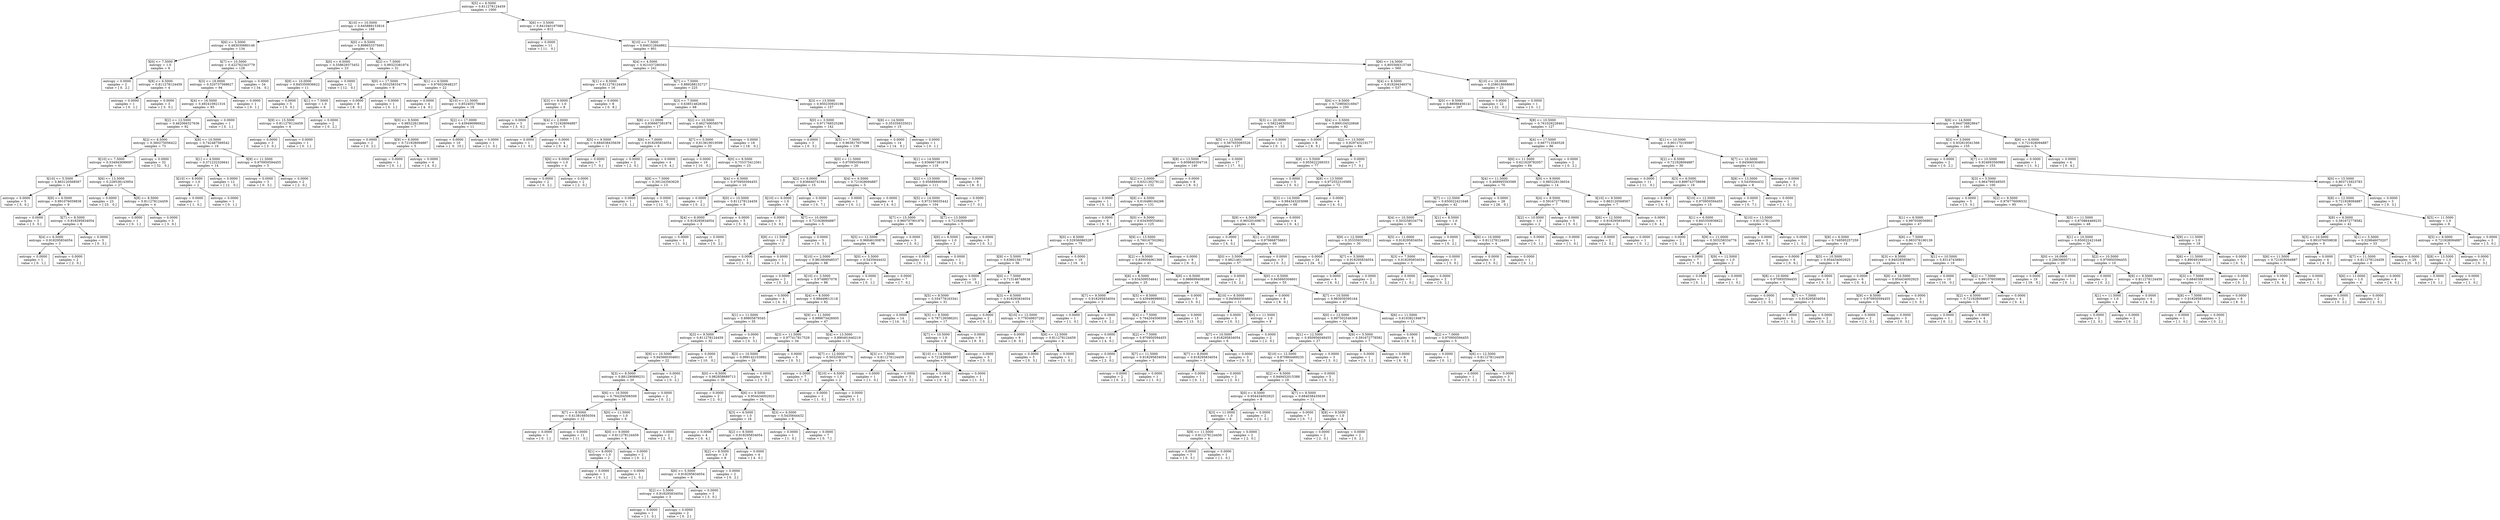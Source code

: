 digraph Tree {
0 [label="X[5] <= 6.5000\nentropy = 0.811278124459\nsamples = 1000", shape="box"] ;
1 [label="X[10] <= 10.5000\nentropy = 0.645889153816\nsamples = 188", shape="box"] ;
0 -> 1 ;
2 [label="X[6] <= 5.5000\nentropy = 0.483030680146\nsamples = 134", shape="box"] ;
1 -> 2 ;
3 [label="X[0] <= 7.5000\nentropy = 1.0\nsamples = 6", shape="box"] ;
2 -> 3 ;
4 [label="entropy = 0.0000\nsamples = 2\nvalue = [ 0.  2.]", shape="box"] ;
3 -> 4 ;
5 [label="X[8] <= 6.5000\nentropy = 0.811278124459\nsamples = 4", shape="box"] ;
3 -> 5 ;
6 [label="entropy = 0.0000\nsamples = 1\nvalue = [ 0.  1.]", shape="box"] ;
5 -> 6 ;
7 [label="entropy = 0.0000\nsamples = 3\nvalue = [ 3.  0.]", shape="box"] ;
5 -> 7 ;
8 [label="X[7] <= 10.5000\nentropy = 0.422762343779\nsamples = 128", shape="box"] ;
2 -> 8 ;
9 [label="X[3] <= 18.0000\nentropy = 0.520737568627\nsamples = 94", shape="box"] ;
8 -> 9 ;
10 [label="X[4] <= 16.5000\nentropy = 0.492410921316\nsamples = 93", shape="box"] ;
9 -> 10 ;
11 [label="X[2] <= 12.5000\nentropy = 0.462066327636\nsamples = 92", shape="box"] ;
10 -> 11 ;
12 [label="X[2] <= 8.5000\nentropy = 0.360275056422\nsamples = 73", shape="box"] ;
11 -> 12 ;
13 [label="X[10] <= 7.5000\nentropy = 0.534943699097\nsamples = 41", shape="box"] ;
12 -> 13 ;
14 [label="X[10] <= 5.5000\nentropy = 0.863120568567\nsamples = 14", shape="box"] ;
13 -> 14 ;
15 [label="entropy = 0.0000\nsamples = 5\nvalue = [ 5.  0.]", shape="box"] ;
14 -> 15 ;
16 [label="X[9] <= 6.5000\nentropy = 0.991076059838\nsamples = 9", shape="box"] ;
14 -> 16 ;
17 [label="entropy = 0.0000\nsamples = 3\nvalue = [ 3.  0.]", shape="box"] ;
16 -> 17 ;
18 [label="X[7] <= 8.5000\nentropy = 0.918295834054\nsamples = 6", shape="box"] ;
16 -> 18 ;
19 [label="X[4] <= 6.5000\nentropy = 0.918295834054\nsamples = 3", shape="box"] ;
18 -> 19 ;
20 [label="entropy = 0.0000\nsamples = 1\nvalue = [ 0.  1.]", shape="box"] ;
19 -> 20 ;
21 [label="entropy = 0.0000\nsamples = 2\nvalue = [ 2.  0.]", shape="box"] ;
19 -> 21 ;
22 [label="entropy = 0.0000\nsamples = 3\nvalue = [ 0.  3.]", shape="box"] ;
18 -> 22 ;
23 [label="X[6] <= 13.5000\nentropy = 0.228538143954\nsamples = 27", shape="box"] ;
13 -> 23 ;
24 [label="entropy = 0.0000\nsamples = 23\nvalue = [ 23.   0.]", shape="box"] ;
23 -> 24 ;
25 [label="X[8] <= 8.5000\nentropy = 0.811278124459\nsamples = 4", shape="box"] ;
23 -> 25 ;
26 [label="entropy = 0.0000\nsamples = 1\nvalue = [ 0.  1.]", shape="box"] ;
25 -> 26 ;
27 [label="entropy = 0.0000\nsamples = 3\nvalue = [ 3.  0.]", shape="box"] ;
25 -> 27 ;
28 [label="entropy = 0.0000\nsamples = 32\nvalue = [ 32.   0.]", shape="box"] ;
12 -> 28 ;
29 [label="X[8] <= 10.5000\nentropy = 0.742487569542\nsamples = 19", shape="box"] ;
11 -> 29 ;
30 [label="X[1] <= 4.5000\nentropy = 0.371232326641\nsamples = 14", shape="box"] ;
29 -> 30 ;
31 [label="X[10] <= 8.0000\nentropy = 1.0\nsamples = 2", shape="box"] ;
30 -> 31 ;
32 [label="entropy = 0.0000\nsamples = 1\nvalue = [ 1.  0.]", shape="box"] ;
31 -> 32 ;
33 [label="entropy = 0.0000\nsamples = 1\nvalue = [ 0.  1.]", shape="box"] ;
31 -> 33 ;
34 [label="entropy = 0.0000\nsamples = 12\nvalue = [ 12.   0.]", shape="box"] ;
30 -> 34 ;
35 [label="X[9] <= 11.5000\nentropy = 0.970950594455\nsamples = 5", shape="box"] ;
29 -> 35 ;
36 [label="entropy = 0.0000\nsamples = 3\nvalue = [ 0.  3.]", shape="box"] ;
35 -> 36 ;
37 [label="entropy = 0.0000\nsamples = 2\nvalue = [ 2.  0.]", shape="box"] ;
35 -> 37 ;
38 [label="entropy = 0.0000\nsamples = 1\nvalue = [ 0.  1.]", shape="box"] ;
10 -> 38 ;
39 [label="entropy = 0.0000\nsamples = 1\nvalue = [ 0.  1.]", shape="box"] ;
9 -> 39 ;
40 [label="entropy = 0.0000\nsamples = 34\nvalue = [ 34.   0.]", shape="box"] ;
8 -> 40 ;
41 [label="X[0] <= 8.5000\nentropy = 0.898653375691\nsamples = 54", shape="box"] ;
1 -> 41 ;
42 [label="X[0] <= 6.5000\nentropy = 0.558629373452\nsamples = 23", shape="box"] ;
41 -> 42 ;
43 [label="X[9] <= 10.0000\nentropy = 0.845350936622\nsamples = 11", shape="box"] ;
42 -> 43 ;
44 [label="entropy = 0.0000\nsamples = 5\nvalue = [ 5.  0.]", shape="box"] ;
43 -> 44 ;
45 [label="X[1] <= 7.5000\nentropy = 1.0\nsamples = 6", shape="box"] ;
43 -> 45 ;
46 [label="X[9] <= 15.5000\nentropy = 0.811278124459\nsamples = 4", shape="box"] ;
45 -> 46 ;
47 [label="entropy = 0.0000\nsamples = 3\nvalue = [ 3.  0.]", shape="box"] ;
46 -> 47 ;
48 [label="entropy = 0.0000\nsamples = 1\nvalue = [ 0.  1.]", shape="box"] ;
46 -> 48 ;
49 [label="entropy = 0.0000\nsamples = 2\nvalue = [ 0.  2.]", shape="box"] ;
45 -> 49 ;
50 [label="entropy = 0.0000\nsamples = 12\nvalue = [ 12.   0.]", shape="box"] ;
42 -> 50 ;
51 [label="X[2] <= 7.5000\nentropy = 0.99323381974\nsamples = 31", shape="box"] ;
41 -> 51 ;
52 [label="X[0] <= 17.5000\nentropy = 0.503258334776\nsamples = 9", shape="box"] ;
51 -> 52 ;
53 [label="entropy = 0.0000\nsamples = 8\nvalue = [ 8.  0.]", shape="box"] ;
52 -> 53 ;
54 [label="entropy = 0.0000\nsamples = 1\nvalue = [ 0.  1.]", shape="box"] ;
52 -> 54 ;
55 [label="X[1] <= 6.5000\nentropy = 0.976020648237\nsamples = 22", shape="box"] ;
51 -> 55 ;
56 [label="entropy = 0.0000\nsamples = 4\nvalue = [ 4.  0.]", shape="box"] ;
55 -> 56 ;
57 [label="X[10] <= 11.5000\nentropy = 0.852405178649\nsamples = 18", shape="box"] ;
55 -> 57 ;
58 [label="X[0] <= 9.5000\nentropy = 0.985228136034\nsamples = 7", shape="box"] ;
57 -> 58 ;
59 [label="entropy = 0.0000\nsamples = 2\nvalue = [ 0.  2.]", shape="box"] ;
58 -> 59 ;
60 [label="X[9] <= 6.0000\nentropy = 0.721928094887\nsamples = 5", shape="box"] ;
58 -> 60 ;
61 [label="entropy = 0.0000\nsamples = 1\nvalue = [ 0.  1.]", shape="box"] ;
60 -> 61 ;
62 [label="entropy = 0.0000\nsamples = 4\nvalue = [ 4.  0.]", shape="box"] ;
60 -> 62 ;
63 [label="X[2] <= 17.0000\nentropy = 0.439496986922\nsamples = 11", shape="box"] ;
57 -> 63 ;
64 [label="entropy = 0.0000\nsamples = 10\nvalue = [  0.  10.]", shape="box"] ;
63 -> 64 ;
65 [label="entropy = 0.0000\nsamples = 1\nvalue = [ 1.  0.]", shape="box"] ;
63 -> 65 ;
66 [label="X[6] <= 3.5000\nentropy = 0.841040197089\nsamples = 812", shape="box"] ;
0 -> 66 ;
67 [label="entropy = 0.0000\nsamples = 11\nvalue = [ 11.   0.]", shape="box"] ;
66 -> 67 ;
68 [label="X[10] <= 7.5000\nentropy = 0.846312844862\nsamples = 801", shape="box"] ;
66 -> 68 ;
69 [label="X[4] <= 4.5000\nentropy = 0.921037280563\nsamples = 241", shape="box"] ;
68 -> 69 ;
70 [label="X[1] <= 8.5000\nentropy = 0.811278124459\nsamples = 16", shape="box"] ;
69 -> 70 ;
71 [label="X[3] <= 9.0000\nentropy = 1.0\nsamples = 8", shape="box"] ;
70 -> 71 ;
72 [label="entropy = 0.0000\nsamples = 3\nvalue = [ 3.  0.]", shape="box"] ;
71 -> 72 ;
73 [label="X[4] <= 2.0000\nentropy = 0.721928094887\nsamples = 5", shape="box"] ;
71 -> 73 ;
74 [label="entropy = 0.0000\nsamples = 1\nvalue = [ 1.  0.]", shape="box"] ;
73 -> 74 ;
75 [label="entropy = 0.0000\nsamples = 4\nvalue = [ 0.  4.]", shape="box"] ;
73 -> 75 ;
76 [label="entropy = 0.0000\nsamples = 8\nvalue = [ 0.  8.]", shape="box"] ;
70 -> 76 ;
77 [label="X[7] <= 7.5000\nentropy = 0.889288152727\nsamples = 225", shape="box"] ;
69 -> 77 ;
78 [label="X[3] <= 7.5000\nentropy = 0.638514626362\nsamples = 68", shape="box"] ;
77 -> 78 ;
79 [label="X[8] <= 11.0000\nentropy = 0.936667381878\nsamples = 17", shape="box"] ;
78 -> 79 ;
80 [label="X[5] <= 9.5000\nentropy = 0.684038435639\nsamples = 11", shape="box"] ;
79 -> 80 ;
81 [label="X[6] <= 9.0000\nentropy = 1.0\nsamples = 4", shape="box"] ;
80 -> 81 ;
82 [label="entropy = 0.0000\nsamples = 2\nvalue = [ 0.  2.]", shape="box"] ;
81 -> 82 ;
83 [label="entropy = 0.0000\nsamples = 2\nvalue = [ 2.  0.]", shape="box"] ;
81 -> 83 ;
84 [label="entropy = 0.0000\nsamples = 7\nvalue = [ 7.  0.]", shape="box"] ;
80 -> 84 ;
85 [label="X[6] <= 7.0000\nentropy = 0.918295834054\nsamples = 6", shape="box"] ;
79 -> 85 ;
86 [label="entropy = 0.0000\nsamples = 2\nvalue = [ 2.  0.]", shape="box"] ;
85 -> 86 ;
87 [label="entropy = 0.0000\nsamples = 4\nvalue = [ 0.  4.]", shape="box"] ;
85 -> 87 ;
88 [label="X[2] <= 10.5000\nentropy = 0.462749058578\nsamples = 51", shape="box"] ;
78 -> 88 ;
89 [label="X[7] <= 5.5000\nentropy = 0.613619019599\nsamples = 33", shape="box"] ;
88 -> 89 ;
90 [label="entropy = 0.0000\nsamples = 10\nvalue = [ 10.   0.]", shape="box"] ;
89 -> 90 ;
91 [label="X[0] <= 8.5000\nentropy = 0.755375412561\nsamples = 23", shape="box"] ;
89 -> 91 ;
92 [label="X[8] <= 7.5000\nentropy = 0.391243563629\nsamples = 13", shape="box"] ;
91 -> 92 ;
93 [label="entropy = 0.0000\nsamples = 1\nvalue = [ 0.  1.]", shape="box"] ;
92 -> 93 ;
94 [label="entropy = 0.0000\nsamples = 12\nvalue = [ 12.   0.]", shape="box"] ;
92 -> 94 ;
95 [label="X[4] <= 6.5000\nentropy = 0.970950594455\nsamples = 10", shape="box"] ;
91 -> 95 ;
96 [label="entropy = 0.0000\nsamples = 2\nvalue = [ 0.  2.]", shape="box"] ;
95 -> 96 ;
97 [label="X[0] <= 10.5000\nentropy = 0.811278124459\nsamples = 8", shape="box"] ;
95 -> 97 ;
98 [label="X[4] <= 8.0000\nentropy = 0.918295834054\nsamples = 3", shape="box"] ;
97 -> 98 ;
99 [label="entropy = 0.0000\nsamples = 1\nvalue = [ 1.  0.]", shape="box"] ;
98 -> 99 ;
100 [label="entropy = 0.0000\nsamples = 2\nvalue = [ 0.  2.]", shape="box"] ;
98 -> 100 ;
101 [label="entropy = 0.0000\nsamples = 5\nvalue = [ 5.  0.]", shape="box"] ;
97 -> 101 ;
102 [label="entropy = 0.0000\nsamples = 18\nvalue = [ 18.   0.]", shape="box"] ;
88 -> 102 ;
103 [label="X[3] <= 13.5000\nentropy = 0.950230920196\nsamples = 157", shape="box"] ;
77 -> 103 ;
104 [label="X[0] <= 3.5000\nentropy = 0.971768525286\nsamples = 142", shape="box"] ;
103 -> 104 ;
105 [label="entropy = 0.0000\nsamples = 3\nvalue = [ 0.  3.]", shape="box"] ;
104 -> 105 ;
106 [label="X[5] <= 7.5000\nentropy = 0.963817657698\nsamples = 139", shape="box"] ;
104 -> 106 ;
107 [label="X[0] <= 11.5000\nentropy = 0.970950594455\nsamples = 20", shape="box"] ;
106 -> 107 ;
108 [label="X[2] <= 9.0000\nentropy = 0.836640741941\nsamples = 15", shape="box"] ;
107 -> 108 ;
109 [label="X[10] <= 6.0000\nentropy = 1.0\nsamples = 8", shape="box"] ;
108 -> 109 ;
110 [label="entropy = 0.0000\nsamples = 3\nvalue = [ 3.  0.]", shape="box"] ;
109 -> 110 ;
111 [label="X[7] <= 10.0000\nentropy = 0.721928094887\nsamples = 5", shape="box"] ;
109 -> 111 ;
112 [label="X[8] <= 11.5000\nentropy = 1.0\nsamples = 2", shape="box"] ;
111 -> 112 ;
113 [label="entropy = 0.0000\nsamples = 1\nvalue = [ 1.  0.]", shape="box"] ;
112 -> 113 ;
114 [label="entropy = 0.0000\nsamples = 1\nvalue = [ 0.  1.]", shape="box"] ;
112 -> 114 ;
115 [label="entropy = 0.0000\nsamples = 3\nvalue = [ 0.  3.]", shape="box"] ;
111 -> 115 ;
116 [label="entropy = 0.0000\nsamples = 7\nvalue = [ 0.  7.]", shape="box"] ;
108 -> 116 ;
117 [label="X[4] <= 6.5000\nentropy = 0.721928094887\nsamples = 5", shape="box"] ;
107 -> 117 ;
118 [label="entropy = 0.0000\nsamples = 1\nvalue = [ 0.  1.]", shape="box"] ;
117 -> 118 ;
119 [label="entropy = 0.0000\nsamples = 4\nvalue = [ 4.  0.]", shape="box"] ;
117 -> 119 ;
120 [label="X[1] <= 14.5000\nentropy = 0.936667381878\nsamples = 119", shape="box"] ;
106 -> 120 ;
121 [label="X[2] <= 13.5000\nentropy = 0.95688866568\nsamples = 111", shape="box"] ;
120 -> 121 ;
122 [label="X[5] <= 14.5000\nentropy = 0.973156035442\nsamples = 104", shape="box"] ;
121 -> 122 ;
123 [label="X[7] <= 15.5000\nentropy = 0.960707901876\nsamples = 99", shape="box"] ;
122 -> 123 ;
124 [label="X[5] <= 12.5000\nentropy = 0.96846100876\nsamples = 96", shape="box"] ;
123 -> 124 ;
125 [label="X[10] <= 2.5000\nentropy = 0.981664948537\nsamples = 88", shape="box"] ;
124 -> 125 ;
126 [label="entropy = 0.0000\nsamples = 2\nvalue = [ 0.  2.]", shape="box"] ;
125 -> 126 ;
127 [label="X[10] <= 3.5000\nentropy = 0.9748857078\nsamples = 86", shape="box"] ;
125 -> 127 ;
128 [label="entropy = 0.0000\nsamples = 4\nvalue = [ 4.  0.]", shape="box"] ;
127 -> 128 ;
129 [label="X[4] <= 8.5000\nentropy = 0.98449613118\nsamples = 82", shape="box"] ;
127 -> 129 ;
130 [label="X[1] <= 11.5000\nentropy = 0.89805879345\nsamples = 35", shape="box"] ;
129 -> 130 ;
131 [label="X[3] <= 9.5000\nentropy = 0.811278124459\nsamples = 32", shape="box"] ;
130 -> 131 ;
132 [label="X[9] <= 10.5000\nentropy = 0.945660304601\nsamples = 22", shape="box"] ;
131 -> 132 ;
133 [label="X[3] <= 8.5000\nentropy = 0.881290899231\nsamples = 20", shape="box"] ;
132 -> 133 ;
134 [label="X[6] <= 10.5000\nentropy = 0.764204506509\nsamples = 18", shape="box"] ;
133 -> 134 ;
135 [label="X[7] <= 8.5000\nentropy = 0.413816850304\nsamples = 12", shape="box"] ;
134 -> 135 ;
136 [label="entropy = 0.0000\nsamples = 1\nvalue = [ 0.  1.]", shape="box"] ;
135 -> 136 ;
137 [label="entropy = 0.0000\nsamples = 11\nvalue = [ 11.   0.]", shape="box"] ;
135 -> 137 ;
138 [label="X[0] <= 11.5000\nentropy = 1.0\nsamples = 6", shape="box"] ;
134 -> 138 ;
139 [label="X[0] <= 9.0000\nentropy = 0.811278124459\nsamples = 4", shape="box"] ;
138 -> 139 ;
140 [label="X[1] <= 8.0000\nentropy = 1.0\nsamples = 2", shape="box"] ;
139 -> 140 ;
141 [label="entropy = 0.0000\nsamples = 1\nvalue = [ 0.  1.]", shape="box"] ;
140 -> 141 ;
142 [label="entropy = 0.0000\nsamples = 1\nvalue = [ 1.  0.]", shape="box"] ;
140 -> 142 ;
143 [label="entropy = 0.0000\nsamples = 2\nvalue = [ 0.  2.]", shape="box"] ;
139 -> 143 ;
144 [label="entropy = 0.0000\nsamples = 2\nvalue = [ 2.  0.]", shape="box"] ;
138 -> 144 ;
145 [label="entropy = 0.0000\nsamples = 2\nvalue = [ 0.  2.]", shape="box"] ;
133 -> 145 ;
146 [label="entropy = 0.0000\nsamples = 2\nvalue = [ 0.  2.]", shape="box"] ;
132 -> 146 ;
147 [label="entropy = 0.0000\nsamples = 10\nvalue = [ 10.   0.]", shape="box"] ;
131 -> 147 ;
148 [label="entropy = 0.0000\nsamples = 3\nvalue = [ 0.  3.]", shape="box"] ;
130 -> 148 ;
149 [label="X[9] <= 11.5000\nentropy = 0.999673426005\nsamples = 47", shape="box"] ;
129 -> 149 ;
150 [label="X[3] <= 11.5000\nentropy = 0.977417817528\nsamples = 34", shape="box"] ;
149 -> 150 ;
151 [label="X[3] <= 10.5000\nentropy = 0.999142103992\nsamples = 29", shape="box"] ;
150 -> 151 ;
152 [label="X[0] <= 6.5000\nentropy = 0.982858689713\nsamples = 26", shape="box"] ;
151 -> 152 ;
153 [label="entropy = 0.0000\nsamples = 2\nvalue = [ 2.  0.]", shape="box"] ;
152 -> 153 ;
154 [label="X[6] <= 9.5000\nentropy = 0.954434002925\nsamples = 24", shape="box"] ;
152 -> 154 ;
155 [label="X[3] <= 6.5000\nentropy = 1.0\nsamples = 16", shape="box"] ;
154 -> 155 ;
156 [label="entropy = 0.0000\nsamples = 4\nvalue = [ 0.  4.]", shape="box"] ;
155 -> 156 ;
157 [label="X[2] <= 9.5000\nentropy = 0.918295834054\nsamples = 12", shape="box"] ;
155 -> 157 ;
158 [label="X[2] <= 8.5000\nentropy = 1.0\nsamples = 8", shape="box"] ;
157 -> 158 ;
159 [label="X[6] <= 5.5000\nentropy = 0.918295834054\nsamples = 6", shape="box"] ;
158 -> 159 ;
160 [label="X[2] <= 5.5000\nentropy = 0.918295834054\nsamples = 3", shape="box"] ;
159 -> 160 ;
161 [label="entropy = 0.0000\nsamples = 1\nvalue = [ 1.  0.]", shape="box"] ;
160 -> 161 ;
162 [label="entropy = 0.0000\nsamples = 2\nvalue = [ 0.  2.]", shape="box"] ;
160 -> 162 ;
163 [label="entropy = 0.0000\nsamples = 3\nvalue = [ 3.  0.]", shape="box"] ;
159 -> 163 ;
164 [label="entropy = 0.0000\nsamples = 2\nvalue = [ 0.  2.]", shape="box"] ;
158 -> 164 ;
165 [label="entropy = 0.0000\nsamples = 4\nvalue = [ 4.  0.]", shape="box"] ;
157 -> 165 ;
166 [label="X[3] <= 6.5000\nentropy = 0.5435644432\nsamples = 8", shape="box"] ;
154 -> 166 ;
167 [label="entropy = 0.0000\nsamples = 1\nvalue = [ 1.  0.]", shape="box"] ;
166 -> 167 ;
168 [label="entropy = 0.0000\nsamples = 7\nvalue = [ 0.  7.]", shape="box"] ;
166 -> 168 ;
169 [label="entropy = 0.0000\nsamples = 3\nvalue = [ 3.  0.]", shape="box"] ;
151 -> 169 ;
170 [label="entropy = 0.0000\nsamples = 5\nvalue = [ 0.  5.]", shape="box"] ;
150 -> 170 ;
171 [label="X[4] <= 13.5000\nentropy = 0.890491640219\nsamples = 13", shape="box"] ;
149 -> 171 ;
172 [label="X[7] <= 12.0000\nentropy = 0.503258334776\nsamples = 9", shape="box"] ;
171 -> 172 ;
173 [label="entropy = 0.0000\nsamples = 7\nvalue = [ 7.  0.]", shape="box"] ;
172 -> 173 ;
174 [label="X[10] <= 6.5000\nentropy = 1.0\nsamples = 2", shape="box"] ;
172 -> 174 ;
175 [label="entropy = 0.0000\nsamples = 1\nvalue = [ 1.  0.]", shape="box"] ;
174 -> 175 ;
176 [label="entropy = 0.0000\nsamples = 1\nvalue = [ 0.  1.]", shape="box"] ;
174 -> 176 ;
177 [label="X[3] <= 7.5000\nentropy = 0.811278124459\nsamples = 4", shape="box"] ;
171 -> 177 ;
178 [label="entropy = 0.0000\nsamples = 1\nvalue = [ 1.  0.]", shape="box"] ;
177 -> 178 ;
179 [label="entropy = 0.0000\nsamples = 3\nvalue = [ 0.  3.]", shape="box"] ;
177 -> 179 ;
180 [label="X[0] <= 5.5000\nentropy = 0.5435644432\nsamples = 8", shape="box"] ;
124 -> 180 ;
181 [label="entropy = 0.0000\nsamples = 1\nvalue = [ 0.  1.]", shape="box"] ;
180 -> 181 ;
182 [label="entropy = 0.0000\nsamples = 7\nvalue = [ 7.  0.]", shape="box"] ;
180 -> 182 ;
183 [label="entropy = 0.0000\nsamples = 3\nvalue = [ 3.  0.]", shape="box"] ;
123 -> 183 ;
184 [label="X[7] <= 13.5000\nentropy = 0.721928094887\nsamples = 5", shape="box"] ;
122 -> 184 ;
185 [label="X[6] <= 6.5000\nentropy = 1.0\nsamples = 2", shape="box"] ;
184 -> 185 ;
186 [label="entropy = 0.0000\nsamples = 1\nvalue = [ 0.  1.]", shape="box"] ;
185 -> 186 ;
187 [label="entropy = 0.0000\nsamples = 1\nvalue = [ 1.  0.]", shape="box"] ;
185 -> 187 ;
188 [label="entropy = 0.0000\nsamples = 3\nvalue = [ 0.  3.]", shape="box"] ;
184 -> 188 ;
189 [label="entropy = 0.0000\nsamples = 7\nvalue = [ 7.  0.]", shape="box"] ;
121 -> 189 ;
190 [label="entropy = 0.0000\nsamples = 8\nvalue = [ 8.  0.]", shape="box"] ;
120 -> 190 ;
191 [label="X[8] <= 14.5000\nentropy = 0.353359335021\nsamples = 15", shape="box"] ;
103 -> 191 ;
192 [label="entropy = 0.0000\nsamples = 14\nvalue = [ 14.   0.]", shape="box"] ;
191 -> 192 ;
193 [label="entropy = 0.0000\nsamples = 1\nvalue = [ 0.  1.]", shape="box"] ;
191 -> 193 ;
194 [label="X[6] <= 14.5000\nentropy = 0.805568315749\nsamples = 560", shape="box"] ;
68 -> 194 ;
195 [label="X[4] <= 8.5000\nentropy = 0.819294346374\nsamples = 537", shape="box"] ;
194 -> 195 ;
196 [label="X[6] <= 9.5000\nentropy = 0.729856316947\nsamples = 250", shape="box"] ;
195 -> 196 ;
197 [label="X[3] <= 20.0000\nentropy = 0.582246305012\nsamples = 158", shape="box"] ;
196 -> 197 ;
198 [label="X[5] <= 12.5000\nentropy = 0.567655065526\nsamples = 157", shape="box"] ;
197 -> 198 ;
199 [label="X[8] <= 13.5000\nentropy = 0.609840304716\nsamples = 140", shape="box"] ;
198 -> 199 ;
200 [label="X[2] <= 2.0000\nentropy = 0.632130278122\nsamples = 132", shape="box"] ;
199 -> 200 ;
201 [label="entropy = 0.0000\nsamples = 1\nvalue = [ 0.  1.]", shape="box"] ;
200 -> 201 ;
202 [label="X[8] <= 4.5000\nentropy = 0.616486184266\nsamples = 131", shape="box"] ;
200 -> 202 ;
203 [label="entropy = 0.0000\nsamples = 6\nvalue = [ 6.  0.]", shape="box"] ;
202 -> 203 ;
204 [label="X[0] <= 9.5000\nentropy = 0.634309554641\nsamples = 125", shape="box"] ;
202 -> 204 ;
205 [label="X[0] <= 8.5000\nentropy = 0.529360865287\nsamples = 75", shape="box"] ;
204 -> 205 ;
206 [label="X[9] <= 5.5000\nentropy = 0.636015617739\nsamples = 56", shape="box"] ;
205 -> 206 ;
207 [label="entropy = 0.0000\nsamples = 10\nvalue = [ 10.   0.]", shape="box"] ;
206 -> 207 ;
208 [label="X[0] <= 7.5000\nentropy = 0.713146748638\nsamples = 46", shape="box"] ;
206 -> 208 ;
209 [label="X[5] <= 8.5000\nentropy = 0.554778163341\nsamples = 31", shape="box"] ;
208 -> 209 ;
210 [label="entropy = 0.0000\nsamples = 14\nvalue = [ 14.   0.]", shape="box"] ;
209 -> 210 ;
211 [label="X[5] <= 9.5000\nentropy = 0.787126586201\nsamples = 17", shape="box"] ;
209 -> 211 ;
212 [label="X[7] <= 10.5000\nentropy = 1.0\nsamples = 8", shape="box"] ;
211 -> 212 ;
213 [label="X[10] <= 14.5000\nentropy = 0.721928094887\nsamples = 5", shape="box"] ;
212 -> 213 ;
214 [label="entropy = 0.0000\nsamples = 4\nvalue = [ 0.  4.]", shape="box"] ;
213 -> 214 ;
215 [label="entropy = 0.0000\nsamples = 1\nvalue = [ 1.  0.]", shape="box"] ;
213 -> 215 ;
216 [label="entropy = 0.0000\nsamples = 3\nvalue = [ 3.  0.]", shape="box"] ;
212 -> 216 ;
217 [label="entropy = 0.0000\nsamples = 9\nvalue = [ 9.  0.]", shape="box"] ;
211 -> 217 ;
218 [label="X[3] <= 6.5000\nentropy = 0.918295834054\nsamples = 15", shape="box"] ;
208 -> 218 ;
219 [label="entropy = 0.0000\nsamples = 2\nvalue = [ 0.  2.]", shape="box"] ;
218 -> 219 ;
220 [label="X[10] <= 12.5000\nentropy = 0.779349837292\nsamples = 13", shape="box"] ;
218 -> 220 ;
221 [label="entropy = 0.0000\nsamples = 9\nvalue = [ 9.  0.]", shape="box"] ;
220 -> 221 ;
222 [label="X[8] <= 12.5000\nentropy = 0.811278124459\nsamples = 4", shape="box"] ;
220 -> 222 ;
223 [label="entropy = 0.0000\nsamples = 3\nvalue = [ 0.  3.]", shape="box"] ;
222 -> 223 ;
224 [label="entropy = 0.0000\nsamples = 1\nvalue = [ 1.  0.]", shape="box"] ;
222 -> 224 ;
225 [label="entropy = 0.0000\nsamples = 19\nvalue = [ 19.   0.]", shape="box"] ;
205 -> 225 ;
226 [label="X[9] <= 13.5000\nentropy = 0.760167502962\nsamples = 50", shape="box"] ;
204 -> 226 ;
227 [label="X[2] <= 9.5000\nentropy = 0.839004061368\nsamples = 41", shape="box"] ;
226 -> 227 ;
228 [label="X[8] <= 6.5000\nentropy = 0.634309554641\nsamples = 25", shape="box"] ;
227 -> 228 ;
229 [label="X[7] <= 9.5000\nentropy = 0.918295834054\nsamples = 3", shape="box"] ;
228 -> 229 ;
230 [label="entropy = 0.0000\nsamples = 1\nvalue = [ 1.  0.]", shape="box"] ;
229 -> 230 ;
231 [label="entropy = 0.0000\nsamples = 2\nvalue = [ 0.  2.]", shape="box"] ;
229 -> 231 ;
232 [label="X[5] <= 8.5000\nentropy = 0.439496986922\nsamples = 22", shape="box"] ;
228 -> 232 ;
233 [label="X[4] <= 7.5000\nentropy = 0.764204506509\nsamples = 9", shape="box"] ;
232 -> 233 ;
234 [label="entropy = 0.0000\nsamples = 4\nvalue = [ 4.  0.]", shape="box"] ;
233 -> 234 ;
235 [label="X[2] <= 7.5000\nentropy = 0.970950594455\nsamples = 5", shape="box"] ;
233 -> 235 ;
236 [label="entropy = 0.0000\nsamples = 2\nvalue = [ 2.  0.]", shape="box"] ;
235 -> 236 ;
237 [label="X[7] <= 11.5000\nentropy = 0.918295834054\nsamples = 3", shape="box"] ;
235 -> 237 ;
238 [label="entropy = 0.0000\nsamples = 2\nvalue = [ 0.  2.]", shape="box"] ;
237 -> 238 ;
239 [label="entropy = 0.0000\nsamples = 1\nvalue = [ 1.  0.]", shape="box"] ;
237 -> 239 ;
240 [label="entropy = 0.0000\nsamples = 13\nvalue = [ 13.   0.]", shape="box"] ;
232 -> 240 ;
241 [label="X[8] <= 6.5000\nentropy = 0.988699408288\nsamples = 16", shape="box"] ;
227 -> 241 ;
242 [label="entropy = 0.0000\nsamples = 5\nvalue = [ 5.  0.]", shape="box"] ;
241 -> 242 ;
243 [label="X[10] <= 8.5000\nentropy = 0.945660304601\nsamples = 11", shape="box"] ;
241 -> 243 ;
244 [label="entropy = 0.0000\nsamples = 3\nvalue = [ 0.  3.]", shape="box"] ;
243 -> 244 ;
245 [label="X[0] <= 11.5000\nentropy = 1.0\nsamples = 8", shape="box"] ;
243 -> 245 ;
246 [label="X[7] <= 10.5000\nentropy = 0.918295834054\nsamples = 6", shape="box"] ;
245 -> 246 ;
247 [label="X[7] <= 8.0000\nentropy = 0.918295834054\nsamples = 3", shape="box"] ;
246 -> 247 ;
248 [label="entropy = 0.0000\nsamples = 1\nvalue = [ 0.  1.]", shape="box"] ;
247 -> 248 ;
249 [label="entropy = 0.0000\nsamples = 2\nvalue = [ 2.  0.]", shape="box"] ;
247 -> 249 ;
250 [label="entropy = 0.0000\nsamples = 3\nvalue = [ 0.  3.]", shape="box"] ;
246 -> 250 ;
251 [label="entropy = 0.0000\nsamples = 2\nvalue = [ 2.  0.]", shape="box"] ;
245 -> 251 ;
252 [label="entropy = 0.0000\nsamples = 9\nvalue = [ 9.  0.]", shape="box"] ;
226 -> 252 ;
253 [label="entropy = 0.0000\nsamples = 8\nvalue = [ 8.  0.]", shape="box"] ;
199 -> 253 ;
254 [label="entropy = 0.0000\nsamples = 17\nvalue = [ 17.   0.]", shape="box"] ;
198 -> 254 ;
255 [label="entropy = 0.0000\nsamples = 1\nvalue = [ 0.  1.]", shape="box"] ;
197 -> 255 ;
256 [label="X[4] <= 3.5000\nentropy = 0.899104520848\nsamples = 92", shape="box"] ;
196 -> 256 ;
257 [label="entropy = 0.0000\nsamples = 8\nvalue = [ 8.  0.]", shape="box"] ;
256 -> 257 ;
258 [label="X[2] <= 13.5000\nentropy = 0.929743219177\nsamples = 84", shape="box"] ;
256 -> 258 ;
259 [label="X[8] <= 5.5000\nentropy = 0.955622269353\nsamples = 77", shape="box"] ;
258 -> 259 ;
260 [label="entropy = 0.0000\nsamples = 5\nvalue = [ 5.  0.]", shape="box"] ;
259 -> 260 ;
261 [label="X[8] <= 13.5000\nentropy = 0.972552316569\nsamples = 72", shape="box"] ;
259 -> 261 ;
262 [label="X[3] <= 14.5000\nentropy = 0.984343203098\nsamples = 68", shape="box"] ;
261 -> 262 ;
263 [label="X[9] <= 4.5000\nentropy = 0.96520169875\nsamples = 64", shape="box"] ;
262 -> 263 ;
264 [label="entropy = 0.0000\nsamples = 4\nvalue = [ 4.  0.]", shape="box"] ;
263 -> 264 ;
265 [label="X[1] <= 15.0000\nentropy = 0.979868756651\nsamples = 60", shape="box"] ;
263 -> 265 ;
266 [label="X[0] <= 3.5000\nentropy = 0.962146133409\nsamples = 57", shape="box"] ;
265 -> 266 ;
267 [label="entropy = 0.0000\nsamples = 2\nvalue = [ 0.  2.]", shape="box"] ;
266 -> 267 ;
268 [label="X[0] <= 6.5000\nentropy = 0.945660304601\nsamples = 55", shape="box"] ;
266 -> 268 ;
269 [label="entropy = 0.0000\nsamples = 8\nvalue = [ 8.  0.]", shape="box"] ;
268 -> 269 ;
270 [label="X[7] <= 10.5000\nentropy = 0.983939395164\nsamples = 47", shape="box"] ;
268 -> 270 ;
271 [label="X[0] <= 12.5000\nentropy = 0.997502546369\nsamples = 34", shape="box"] ;
270 -> 271 ;
272 [label="X[1] <= 12.5000\nentropy = 0.950956048455\nsamples = 27", shape="box"] ;
271 -> 272 ;
273 [label="X[10] <= 12.5000\nentropy = 0.870864469235\nsamples = 24", shape="box"] ;
272 -> 273 ;
274 [label="X[2] <= 9.5000\nentropy = 0.949452015388\nsamples = 19", shape="box"] ;
273 -> 274 ;
275 [label="X[0] <= 8.5000\nentropy = 0.954434002925\nsamples = 8", shape="box"] ;
274 -> 275 ;
276 [label="X[3] <= 11.0000\nentropy = 1.0\nsamples = 6", shape="box"] ;
275 -> 276 ;
277 [label="X[9] <= 11.5000\nentropy = 0.811278124459\nsamples = 4", shape="box"] ;
276 -> 277 ;
278 [label="entropy = 0.0000\nsamples = 3\nvalue = [ 0.  3.]", shape="box"] ;
277 -> 278 ;
279 [label="entropy = 0.0000\nsamples = 1\nvalue = [ 1.  0.]", shape="box"] ;
277 -> 279 ;
280 [label="entropy = 0.0000\nsamples = 2\nvalue = [ 2.  0.]", shape="box"] ;
276 -> 280 ;
281 [label="entropy = 0.0000\nsamples = 2\nvalue = [ 2.  0.]", shape="box"] ;
275 -> 281 ;
282 [label="X[7] <= 9.5000\nentropy = 0.684038435639\nsamples = 11", shape="box"] ;
274 -> 282 ;
283 [label="entropy = 0.0000\nsamples = 7\nvalue = [ 0.  7.]", shape="box"] ;
282 -> 283 ;
284 [label="X[8] <= 9.5000\nentropy = 1.0\nsamples = 4", shape="box"] ;
282 -> 284 ;
285 [label="entropy = 0.0000\nsamples = 2\nvalue = [ 2.  0.]", shape="box"] ;
284 -> 285 ;
286 [label="entropy = 0.0000\nsamples = 2\nvalue = [ 0.  2.]", shape="box"] ;
284 -> 286 ;
287 [label="entropy = 0.0000\nsamples = 5\nvalue = [ 0.  5.]", shape="box"] ;
273 -> 287 ;
288 [label="entropy = 0.0000\nsamples = 3\nvalue = [ 3.  0.]", shape="box"] ;
272 -> 288 ;
289 [label="X[9] <= 5.5000\nentropy = 0.591672778582\nsamples = 7", shape="box"] ;
271 -> 289 ;
290 [label="entropy = 0.0000\nsamples = 1\nvalue = [ 0.  1.]", shape="box"] ;
289 -> 290 ;
291 [label="entropy = 0.0000\nsamples = 6\nvalue = [ 6.  0.]", shape="box"] ;
289 -> 291 ;
292 [label="X[6] <= 11.5000\nentropy = 0.619382194679\nsamples = 13", shape="box"] ;
270 -> 292 ;
293 [label="entropy = 0.0000\nsamples = 8\nvalue = [ 8.  0.]", shape="box"] ;
292 -> 293 ;
294 [label="X[2] <= 7.0000\nentropy = 0.970950594455\nsamples = 5", shape="box"] ;
292 -> 294 ;
295 [label="entropy = 0.0000\nsamples = 1\nvalue = [ 0.  1.]", shape="box"] ;
294 -> 295 ;
296 [label="X[6] <= 12.5000\nentropy = 0.811278124459\nsamples = 4", shape="box"] ;
294 -> 296 ;
297 [label="entropy = 0.0000\nsamples = 1\nvalue = [ 0.  1.]", shape="box"] ;
296 -> 297 ;
298 [label="entropy = 0.0000\nsamples = 3\nvalue = [ 3.  0.]", shape="box"] ;
296 -> 298 ;
299 [label="entropy = 0.0000\nsamples = 3\nvalue = [ 0.  3.]", shape="box"] ;
265 -> 299 ;
300 [label="entropy = 0.0000\nsamples = 4\nvalue = [ 0.  4.]", shape="box"] ;
262 -> 300 ;
301 [label="entropy = 0.0000\nsamples = 4\nvalue = [ 4.  0.]", shape="box"] ;
261 -> 301 ;
302 [label="entropy = 0.0000\nsamples = 7\nvalue = [ 7.  0.]", shape="box"] ;
258 -> 302 ;
303 [label="X[0] <= 8.5000\nentropy = 0.88086456141\nsamples = 287", shape="box"] ;
195 -> 303 ;
304 [label="X[8] <= 10.5000\nentropy = 0.761029228461\nsamples = 127", shape="box"] ;
303 -> 304 ;
305 [label="X[4] <= 17.5000\nentropy = 0.667713540528\nsamples = 86", shape="box"] ;
304 -> 305 ;
306 [label="X[6] <= 11.5000\nentropy = 0.621629782057\nsamples = 84", shape="box"] ;
305 -> 306 ;
307 [label="X[4] <= 11.5000\nentropy = 0.468995593589\nsamples = 70", shape="box"] ;
306 -> 307 ;
308 [label="X[7] <= 12.5000\nentropy = 0.650022421648\nsamples = 42", shape="box"] ;
307 -> 308 ;
309 [label="X[4] <= 10.5000\nentropy = 0.503258334776\nsamples = 36", shape="box"] ;
308 -> 309 ;
310 [label="X[9] <= 12.5000\nentropy = 0.353359335021\nsamples = 30", shape="box"] ;
309 -> 310 ;
311 [label="entropy = 0.0000\nsamples = 24\nvalue = [ 24.   0.]", shape="box"] ;
310 -> 311 ;
312 [label="X[7] <= 5.5000\nentropy = 0.918295834054\nsamples = 6", shape="box"] ;
310 -> 312 ;
313 [label="entropy = 0.0000\nsamples = 4\nvalue = [ 4.  0.]", shape="box"] ;
312 -> 313 ;
314 [label="entropy = 0.0000\nsamples = 2\nvalue = [ 0.  2.]", shape="box"] ;
312 -> 314 ;
315 [label="X[5] <= 11.0000\nentropy = 0.918295834054\nsamples = 6", shape="box"] ;
309 -> 315 ;
316 [label="X[3] <= 7.5000\nentropy = 0.918295834054\nsamples = 3", shape="box"] ;
315 -> 316 ;
317 [label="entropy = 0.0000\nsamples = 1\nvalue = [ 1.  0.]", shape="box"] ;
316 -> 317 ;
318 [label="entropy = 0.0000\nsamples = 2\nvalue = [ 0.  2.]", shape="box"] ;
316 -> 318 ;
319 [label="entropy = 0.0000\nsamples = 3\nvalue = [ 3.  0.]", shape="box"] ;
315 -> 319 ;
320 [label="X[1] <= 8.5000\nentropy = 1.0\nsamples = 6", shape="box"] ;
308 -> 320 ;
321 [label="entropy = 0.0000\nsamples = 2\nvalue = [ 0.  2.]", shape="box"] ;
320 -> 321 ;
322 [label="X[6] <= 10.0000\nentropy = 0.811278124459\nsamples = 4", shape="box"] ;
320 -> 322 ;
323 [label="entropy = 0.0000\nsamples = 3\nvalue = [ 3.  0.]", shape="box"] ;
322 -> 323 ;
324 [label="entropy = 0.0000\nsamples = 1\nvalue = [ 0.  1.]", shape="box"] ;
322 -> 324 ;
325 [label="entropy = 0.0000\nsamples = 28\nvalue = [ 28.   0.]", shape="box"] ;
307 -> 325 ;
326 [label="X[9] <= 9.0000\nentropy = 0.985228136034\nsamples = 14", shape="box"] ;
306 -> 326 ;
327 [label="X[4] <= 9.5000\nentropy = 0.591672778582\nsamples = 7", shape="box"] ;
326 -> 327 ;
328 [label="X[2] <= 10.0000\nentropy = 1.0\nsamples = 2", shape="box"] ;
327 -> 328 ;
329 [label="entropy = 0.0000\nsamples = 1\nvalue = [ 0.  1.]", shape="box"] ;
328 -> 329 ;
330 [label="entropy = 0.0000\nsamples = 1\nvalue = [ 1.  0.]", shape="box"] ;
328 -> 330 ;
331 [label="entropy = 0.0000\nsamples = 5\nvalue = [ 5.  0.]", shape="box"] ;
327 -> 331 ;
332 [label="X[10] <= 9.5000\nentropy = 0.863120568567\nsamples = 7", shape="box"] ;
326 -> 332 ;
333 [label="X[6] <= 12.5000\nentropy = 0.918295834054\nsamples = 3", shape="box"] ;
332 -> 333 ;
334 [label="entropy = 0.0000\nsamples = 2\nvalue = [ 2.  0.]", shape="box"] ;
333 -> 334 ;
335 [label="entropy = 0.0000\nsamples = 1\nvalue = [ 0.  1.]", shape="box"] ;
333 -> 335 ;
336 [label="entropy = 0.0000\nsamples = 4\nvalue = [ 0.  4.]", shape="box"] ;
332 -> 336 ;
337 [label="entropy = 0.0000\nsamples = 2\nvalue = [ 0.  2.]", shape="box"] ;
305 -> 337 ;
338 [label="X[1] <= 10.5000\nentropy = 0.901170195997\nsamples = 41", shape="box"] ;
304 -> 338 ;
339 [label="X[2] <= 8.5000\nentropy = 0.721928094887\nsamples = 30", shape="box"] ;
338 -> 339 ;
340 [label="entropy = 0.0000\nsamples = 11\nvalue = [ 11.   0.]", shape="box"] ;
339 -> 340 ;
341 [label="X[3] <= 6.5000\nentropy = 0.899743758698\nsamples = 19", shape="box"] ;
339 -> 341 ;
342 [label="entropy = 0.0000\nsamples = 4\nvalue = [ 4.  0.]", shape="box"] ;
341 -> 342 ;
343 [label="X[10] <= 12.5000\nentropy = 0.970950594455\nsamples = 15", shape="box"] ;
341 -> 343 ;
344 [label="X[1] <= 6.5000\nentropy = 0.845350936622\nsamples = 11", shape="box"] ;
343 -> 344 ;
345 [label="entropy = 0.0000\nsamples = 2\nvalue = [ 0.  2.]", shape="box"] ;
344 -> 345 ;
346 [label="X[9] <= 11.0000\nentropy = 0.503258334776\nsamples = 9", shape="box"] ;
344 -> 346 ;
347 [label="entropy = 0.0000\nsamples = 7\nvalue = [ 7.  0.]", shape="box"] ;
346 -> 347 ;
348 [label="X[9] <= 12.5000\nentropy = 1.0\nsamples = 2", shape="box"] ;
346 -> 348 ;
349 [label="entropy = 0.0000\nsamples = 1\nvalue = [ 0.  1.]", shape="box"] ;
348 -> 349 ;
350 [label="entropy = 0.0000\nsamples = 1\nvalue = [ 1.  0.]", shape="box"] ;
348 -> 350 ;
351 [label="X[10] <= 13.5000\nentropy = 0.811278124459\nsamples = 4", shape="box"] ;
343 -> 351 ;
352 [label="entropy = 0.0000\nsamples = 3\nvalue = [ 0.  3.]", shape="box"] ;
351 -> 352 ;
353 [label="entropy = 0.0000\nsamples = 1\nvalue = [ 1.  0.]", shape="box"] ;
351 -> 353 ;
354 [label="X[7] <= 10.5000\nentropy = 0.945660304601\nsamples = 11", shape="box"] ;
338 -> 354 ;
355 [label="X[8] <= 13.5000\nentropy = 0.5435644432\nsamples = 8", shape="box"] ;
354 -> 355 ;
356 [label="entropy = 0.0000\nsamples = 7\nvalue = [ 0.  7.]", shape="box"] ;
355 -> 356 ;
357 [label="entropy = 0.0000\nsamples = 1\nvalue = [ 1.  0.]", shape="box"] ;
355 -> 357 ;
358 [label="entropy = 0.0000\nsamples = 3\nvalue = [ 3.  0.]", shape="box"] ;
354 -> 358 ;
359 [label="X[8] <= 14.5000\nentropy = 0.944738828647\nsamples = 160", shape="box"] ;
303 -> 359 ;
360 [label="X[3] <= 3.5000\nentropy = 0.932619341566\nsamples = 155", shape="box"] ;
359 -> 360 ;
361 [label="entropy = 0.0000\nsamples = 2\nvalue = [ 0.  2.]", shape="box"] ;
360 -> 361 ;
362 [label="X[7] <= 10.5000\nentropy = 0.924693560985\nsamples = 153", shape="box"] ;
360 -> 362 ;
363 [label="X[3] <= 5.5000\nentropy = 0.964799548505\nsamples = 100", shape="box"] ;
362 -> 363 ;
364 [label="entropy = 0.0000\nsamples = 5\nvalue = [ 5.  0.]", shape="box"] ;
363 -> 364 ;
365 [label="X[2] <= 9.5000\nentropy = 0.976776006532\nsamples = 95", shape="box"] ;
363 -> 365 ;
366 [label="X[1] <= 6.5000\nentropy = 0.997059056903\nsamples = 47", shape="box"] ;
365 -> 366 ;
367 [label="X[8] <= 6.5000\nentropy = 0.749595257259\nsamples = 14", shape="box"] ;
366 -> 367 ;
368 [label="entropy = 0.0000\nsamples = 6\nvalue = [ 0.  6.]", shape="box"] ;
367 -> 368 ;
369 [label="X[5] <= 10.5000\nentropy = 0.954434002925\nsamples = 8", shape="box"] ;
367 -> 369 ;
370 [label="X[8] <= 10.0000\nentropy = 0.970950594455\nsamples = 5", shape="box"] ;
369 -> 370 ;
371 [label="entropy = 0.0000\nsamples = 2\nvalue = [ 2.  0.]", shape="box"] ;
370 -> 371 ;
372 [label="X[7] <= 7.5000\nentropy = 0.918295834054\nsamples = 3", shape="box"] ;
370 -> 372 ;
373 [label="entropy = 0.0000\nsamples = 1\nvalue = [ 1.  0.]", shape="box"] ;
372 -> 373 ;
374 [label="entropy = 0.0000\nsamples = 2\nvalue = [ 0.  2.]", shape="box"] ;
372 -> 374 ;
375 [label="entropy = 0.0000\nsamples = 3\nvalue = [ 0.  3.]", shape="box"] ;
369 -> 375 ;
376 [label="X[6] <= 7.5000\nentropy = 0.983376190139\nsamples = 33", shape="box"] ;
366 -> 376 ;
377 [label="X[3] <= 8.5000\nentropy = 0.940285958671\nsamples = 14", shape="box"] ;
376 -> 377 ;
378 [label="entropy = 0.0000\nsamples = 6\nvalue = [ 0.  6.]", shape="box"] ;
377 -> 378 ;
379 [label="X[8] <= 10.5000\nentropy = 0.954434002925\nsamples = 8", shape="box"] ;
377 -> 379 ;
380 [label="X[9] <= 8.5000\nentropy = 0.970950594455\nsamples = 5", shape="box"] ;
379 -> 380 ;
381 [label="entropy = 0.0000\nsamples = 2\nvalue = [ 2.  0.]", shape="box"] ;
380 -> 381 ;
382 [label="entropy = 0.0000\nsamples = 3\nvalue = [ 0.  3.]", shape="box"] ;
380 -> 382 ;
383 [label="entropy = 0.0000\nsamples = 3\nvalue = [ 3.  0.]", shape="box"] ;
379 -> 383 ;
384 [label="X[1] <= 10.5000\nentropy = 0.83147438801\nsamples = 19", shape="box"] ;
376 -> 384 ;
385 [label="entropy = 0.0000\nsamples = 10\nvalue = [ 10.   0.]", shape="box"] ;
384 -> 385 ;
386 [label="X[2] <= 7.5000\nentropy = 0.991076059838\nsamples = 9", shape="box"] ;
384 -> 386 ;
387 [label="X[2] <= 4.5000\nentropy = 0.721928094887\nsamples = 5", shape="box"] ;
386 -> 387 ;
388 [label="entropy = 0.0000\nsamples = 1\nvalue = [ 0.  1.]", shape="box"] ;
387 -> 388 ;
389 [label="entropy = 0.0000\nsamples = 4\nvalue = [ 4.  0.]", shape="box"] ;
387 -> 389 ;
390 [label="entropy = 0.0000\nsamples = 4\nvalue = [ 0.  4.]", shape="box"] ;
386 -> 390 ;
391 [label="X[5] <= 11.5000\nentropy = 0.870864469235\nsamples = 48", shape="box"] ;
365 -> 391 ;
392 [label="X[1] <= 10.5000\nentropy = 0.650022421648\nsamples = 30", shape="box"] ;
391 -> 392 ;
393 [label="X[0] <= 16.0000\nentropy = 0.286396957116\nsamples = 20", shape="box"] ;
392 -> 393 ;
394 [label="entropy = 0.0000\nsamples = 19\nvalue = [ 19.   0.]", shape="box"] ;
393 -> 394 ;
395 [label="entropy = 0.0000\nsamples = 1\nvalue = [ 0.  1.]", shape="box"] ;
393 -> 395 ;
396 [label="X[2] <= 10.5000\nentropy = 0.970950594455\nsamples = 10", shape="box"] ;
392 -> 396 ;
397 [label="entropy = 0.0000\nsamples = 2\nvalue = [ 0.  2.]", shape="box"] ;
396 -> 397 ;
398 [label="X[9] <= 9.5000\nentropy = 0.811278124459\nsamples = 8", shape="box"] ;
396 -> 398 ;
399 [label="X[1] <= 11.5000\nentropy = 1.0\nsamples = 4", shape="box"] ;
398 -> 399 ;
400 [label="entropy = 0.0000\nsamples = 2\nvalue = [ 2.  0.]", shape="box"] ;
399 -> 400 ;
401 [label="entropy = 0.0000\nsamples = 2\nvalue = [ 0.  2.]", shape="box"] ;
399 -> 401 ;
402 [label="entropy = 0.0000\nsamples = 4\nvalue = [ 4.  0.]", shape="box"] ;
398 -> 402 ;
403 [label="X[9] <= 11.5000\nentropy = 1.0\nsamples = 18", shape="box"] ;
391 -> 403 ;
404 [label="X[6] <= 11.5000\nentropy = 0.890491640219\nsamples = 13", shape="box"] ;
403 -> 404 ;
405 [label="X[3] <= 7.5000\nentropy = 0.684038435639\nsamples = 11", shape="box"] ;
404 -> 405 ;
406 [label="X[8] <= 7.5000\nentropy = 0.918295834054\nsamples = 3", shape="box"] ;
405 -> 406 ;
407 [label="entropy = 0.0000\nsamples = 1\nvalue = [ 1.  0.]", shape="box"] ;
406 -> 407 ;
408 [label="entropy = 0.0000\nsamples = 2\nvalue = [ 0.  2.]", shape="box"] ;
406 -> 408 ;
409 [label="entropy = 0.0000\nsamples = 8\nvalue = [ 8.  0.]", shape="box"] ;
405 -> 409 ;
410 [label="entropy = 0.0000\nsamples = 2\nvalue = [ 0.  2.]", shape="box"] ;
404 -> 410 ;
411 [label="entropy = 0.0000\nsamples = 5\nvalue = [ 0.  5.]", shape="box"] ;
403 -> 411 ;
412 [label="X[0] <= 15.5000\nentropy = 0.803715923783\nsamples = 53", shape="box"] ;
362 -> 412 ;
413 [label="X[8] <= 12.5000\nentropy = 0.721928094887\nsamples = 50", shape="box"] ;
412 -> 413 ;
414 [label="X[8] <= 6.5000\nentropy = 0.591672778582\nsamples = 42", shape="box"] ;
413 -> 414 ;
415 [label="X[3] <= 10.5000\nentropy = 0.991076059838\nsamples = 9", shape="box"] ;
414 -> 415 ;
416 [label="X[6] <= 11.5000\nentropy = 0.721928094887\nsamples = 5", shape="box"] ;
415 -> 416 ;
417 [label="entropy = 0.0000\nsamples = 4\nvalue = [ 0.  4.]", shape="box"] ;
416 -> 417 ;
418 [label="entropy = 0.0000\nsamples = 1\nvalue = [ 1.  0.]", shape="box"] ;
416 -> 418 ;
419 [label="entropy = 0.0000\nsamples = 4\nvalue = [ 4.  0.]", shape="box"] ;
415 -> 419 ;
420 [label="X[1] <= 5.5000\nentropy = 0.329846070207\nsamples = 33", shape="box"] ;
414 -> 420 ;
421 [label="X[7] <= 11.5000\nentropy = 0.811278124459\nsamples = 8", shape="box"] ;
420 -> 421 ;
422 [label="X[6] <= 11.0000\nentropy = 1.0\nsamples = 4", shape="box"] ;
421 -> 422 ;
423 [label="entropy = 0.0000\nsamples = 2\nvalue = [ 0.  2.]", shape="box"] ;
422 -> 423 ;
424 [label="entropy = 0.0000\nsamples = 2\nvalue = [ 2.  0.]", shape="box"] ;
422 -> 424 ;
425 [label="entropy = 0.0000\nsamples = 4\nvalue = [ 4.  0.]", shape="box"] ;
421 -> 425 ;
426 [label="entropy = 0.0000\nsamples = 25\nvalue = [ 25.   0.]", shape="box"] ;
420 -> 426 ;
427 [label="X[5] <= 11.5000\nentropy = 1.0\nsamples = 8", shape="box"] ;
413 -> 427 ;
428 [label="X[5] <= 8.0000\nentropy = 0.721928094887\nsamples = 5", shape="box"] ;
427 -> 428 ;
429 [label="X[8] <= 13.5000\nentropy = 1.0\nsamples = 2", shape="box"] ;
428 -> 429 ;
430 [label="entropy = 0.0000\nsamples = 1\nvalue = [ 0.  1.]", shape="box"] ;
429 -> 430 ;
431 [label="entropy = 0.0000\nsamples = 1\nvalue = [ 1.  0.]", shape="box"] ;
429 -> 431 ;
432 [label="entropy = 0.0000\nsamples = 3\nvalue = [ 0.  3.]", shape="box"] ;
428 -> 432 ;
433 [label="entropy = 0.0000\nsamples = 3\nvalue = [ 3.  0.]", shape="box"] ;
427 -> 433 ;
434 [label="entropy = 0.0000\nsamples = 3\nvalue = [ 0.  3.]", shape="box"] ;
412 -> 434 ;
435 [label="X[6] <= 6.0000\nentropy = 0.721928094887\nsamples = 5", shape="box"] ;
359 -> 435 ;
436 [label="entropy = 0.0000\nsamples = 1\nvalue = [ 1.  0.]", shape="box"] ;
435 -> 436 ;
437 [label="entropy = 0.0000\nsamples = 4\nvalue = [ 0.  4.]", shape="box"] ;
435 -> 437 ;
438 [label="X[10] <= 16.0000\nentropy = 0.258018668665\nsamples = 23", shape="box"] ;
194 -> 438 ;
439 [label="entropy = 0.0000\nsamples = 22\nvalue = [ 22.   0.]", shape="box"] ;
438 -> 439 ;
440 [label="entropy = 0.0000\nsamples = 1\nvalue = [ 0.  1.]", shape="box"] ;
438 -> 440 ;
}